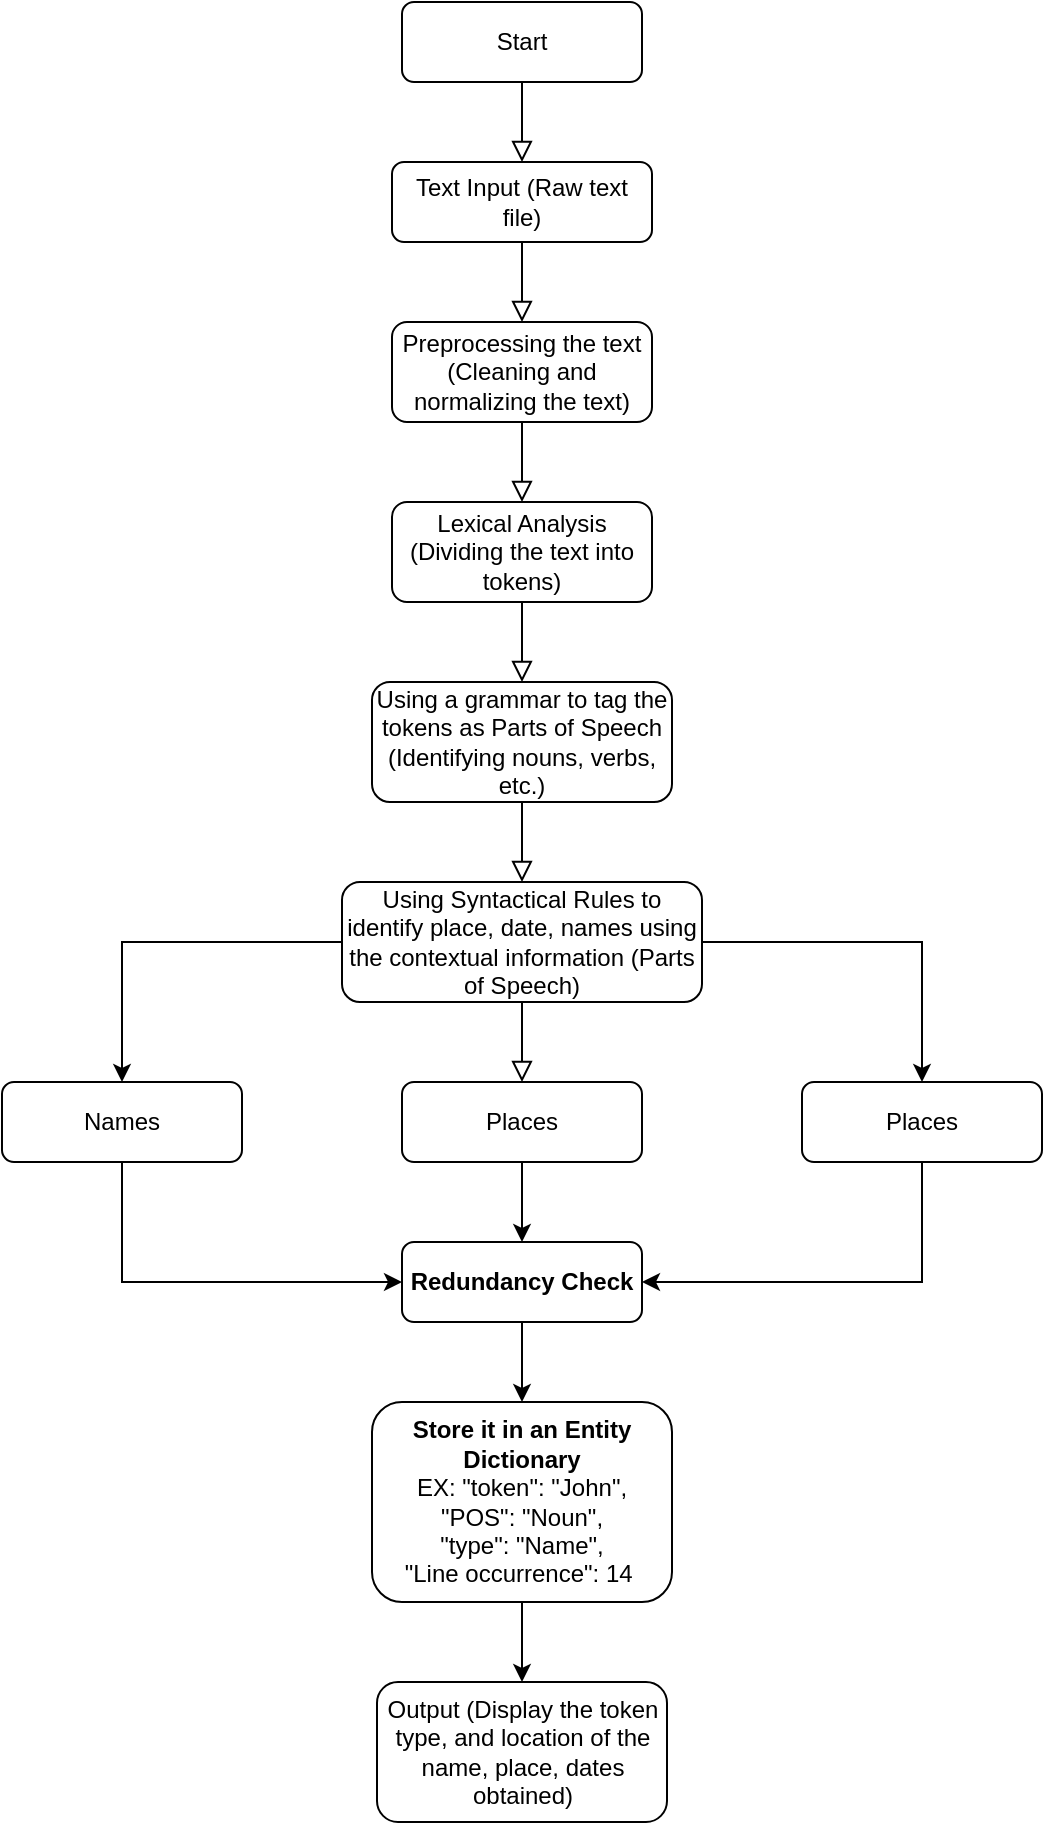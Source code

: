 <mxfile version="24.8.0">
  <diagram id="C5RBs43oDa-KdzZeNtuy" name="Page-1">
    <mxGraphModel dx="1050" dy="557" grid="1" gridSize="10" guides="1" tooltips="1" connect="1" arrows="1" fold="1" page="1" pageScale="1" pageWidth="827" pageHeight="1169" math="0" shadow="0">
      <root>
        <mxCell id="WIyWlLk6GJQsqaUBKTNV-0" />
        <mxCell id="WIyWlLk6GJQsqaUBKTNV-1" parent="WIyWlLk6GJQsqaUBKTNV-0" />
        <mxCell id="WIyWlLk6GJQsqaUBKTNV-2" value="" style="rounded=0;html=1;jettySize=auto;orthogonalLoop=1;fontSize=11;endArrow=block;endFill=0;endSize=8;strokeWidth=1;shadow=0;labelBackgroundColor=none;edgeStyle=orthogonalEdgeStyle;entryX=0.5;entryY=0;entryDx=0;entryDy=0;" parent="WIyWlLk6GJQsqaUBKTNV-1" source="WIyWlLk6GJQsqaUBKTNV-7" target="OjSR363K-jQmyCqPj9jF-2" edge="1">
          <mxGeometry relative="1" as="geometry">
            <mxPoint x="220" y="170" as="targetPoint" />
            <Array as="points" />
          </mxGeometry>
        </mxCell>
        <mxCell id="WIyWlLk6GJQsqaUBKTNV-3" value="Start" style="rounded=1;whiteSpace=wrap;html=1;fontSize=12;glass=0;strokeWidth=1;shadow=0;" parent="WIyWlLk6GJQsqaUBKTNV-1" vertex="1">
          <mxGeometry x="340" width="120" height="40" as="geometry" />
        </mxCell>
        <mxCell id="OjSR363K-jQmyCqPj9jF-27" style="edgeStyle=orthogonalEdgeStyle;rounded=0;orthogonalLoop=1;jettySize=auto;html=1;exitX=0.5;exitY=1;exitDx=0;exitDy=0;entryX=0.5;entryY=0;entryDx=0;entryDy=0;" edge="1" parent="WIyWlLk6GJQsqaUBKTNV-1" source="WIyWlLk6GJQsqaUBKTNV-11" target="OjSR363K-jQmyCqPj9jF-24">
          <mxGeometry relative="1" as="geometry" />
        </mxCell>
        <mxCell id="WIyWlLk6GJQsqaUBKTNV-11" value="Places" style="rounded=1;whiteSpace=wrap;html=1;fontSize=12;glass=0;strokeWidth=1;shadow=0;" parent="WIyWlLk6GJQsqaUBKTNV-1" vertex="1">
          <mxGeometry x="340" y="540" width="120" height="40" as="geometry" />
        </mxCell>
        <mxCell id="WIyWlLk6GJQsqaUBKTNV-12" value="Lexical Analysis (Dividing the text into tokens)" style="rounded=1;whiteSpace=wrap;html=1;fontSize=12;glass=0;strokeWidth=1;shadow=0;" parent="WIyWlLk6GJQsqaUBKTNV-1" vertex="1">
          <mxGeometry x="335" y="250" width="130" height="50" as="geometry" />
        </mxCell>
        <mxCell id="WIyWlLk6GJQsqaUBKTNV-7" value="Text Input (Raw text file)" style="rounded=1;whiteSpace=wrap;html=1;fontSize=12;glass=0;strokeWidth=1;shadow=0;" parent="WIyWlLk6GJQsqaUBKTNV-1" vertex="1">
          <mxGeometry x="335" y="80" width="130" height="40" as="geometry" />
        </mxCell>
        <mxCell id="OjSR363K-jQmyCqPj9jF-1" value="" style="rounded=0;html=1;jettySize=auto;orthogonalLoop=1;fontSize=11;endArrow=block;endFill=0;endSize=8;strokeWidth=1;shadow=0;labelBackgroundColor=none;edgeStyle=orthogonalEdgeStyle;exitX=0.5;exitY=1;exitDx=0;exitDy=0;entryX=0.5;entryY=0;entryDx=0;entryDy=0;" edge="1" parent="WIyWlLk6GJQsqaUBKTNV-1" source="WIyWlLk6GJQsqaUBKTNV-3" target="WIyWlLk6GJQsqaUBKTNV-7">
          <mxGeometry relative="1" as="geometry">
            <mxPoint x="360" y="80" as="sourcePoint" />
            <mxPoint x="240" y="110" as="targetPoint" />
            <Array as="points" />
          </mxGeometry>
        </mxCell>
        <mxCell id="OjSR363K-jQmyCqPj9jF-2" value="Preprocessing the text (Cleaning and normalizing the text)" style="rounded=1;whiteSpace=wrap;html=1;fontSize=12;glass=0;strokeWidth=1;shadow=0;" vertex="1" parent="WIyWlLk6GJQsqaUBKTNV-1">
          <mxGeometry x="335" y="160" width="130" height="50" as="geometry" />
        </mxCell>
        <mxCell id="OjSR363K-jQmyCqPj9jF-3" value="Using a grammar to tag the tokens as Parts of Speech (Identifying nouns, verbs, etc.)" style="rounded=1;whiteSpace=wrap;html=1;fontSize=12;glass=0;strokeWidth=1;shadow=0;" vertex="1" parent="WIyWlLk6GJQsqaUBKTNV-1">
          <mxGeometry x="325" y="340" width="150" height="60" as="geometry" />
        </mxCell>
        <mxCell id="OjSR363K-jQmyCqPj9jF-22" style="edgeStyle=orthogonalEdgeStyle;rounded=0;orthogonalLoop=1;jettySize=auto;html=1;exitX=0;exitY=0.5;exitDx=0;exitDy=0;entryX=0.5;entryY=0;entryDx=0;entryDy=0;" edge="1" parent="WIyWlLk6GJQsqaUBKTNV-1" source="OjSR363K-jQmyCqPj9jF-5" target="OjSR363K-jQmyCqPj9jF-12">
          <mxGeometry relative="1" as="geometry" />
        </mxCell>
        <mxCell id="OjSR363K-jQmyCqPj9jF-23" style="edgeStyle=orthogonalEdgeStyle;rounded=0;orthogonalLoop=1;jettySize=auto;html=1;exitX=1;exitY=0.5;exitDx=0;exitDy=0;entryX=0.5;entryY=0;entryDx=0;entryDy=0;" edge="1" parent="WIyWlLk6GJQsqaUBKTNV-1" source="OjSR363K-jQmyCqPj9jF-5" target="OjSR363K-jQmyCqPj9jF-20">
          <mxGeometry relative="1" as="geometry" />
        </mxCell>
        <mxCell id="OjSR363K-jQmyCqPj9jF-5" value="Using Syntactical Rules to identify place, date, names using the contextual information (Parts of Speech)" style="rounded=1;whiteSpace=wrap;html=1;fontSize=12;glass=0;strokeWidth=1;shadow=0;" vertex="1" parent="WIyWlLk6GJQsqaUBKTNV-1">
          <mxGeometry x="310" y="440" width="180" height="60" as="geometry" />
        </mxCell>
        <mxCell id="OjSR363K-jQmyCqPj9jF-25" style="edgeStyle=orthogonalEdgeStyle;rounded=0;orthogonalLoop=1;jettySize=auto;html=1;exitX=0.5;exitY=1;exitDx=0;exitDy=0;entryX=0;entryY=0.5;entryDx=0;entryDy=0;" edge="1" parent="WIyWlLk6GJQsqaUBKTNV-1" source="OjSR363K-jQmyCqPj9jF-12" target="OjSR363K-jQmyCqPj9jF-24">
          <mxGeometry relative="1" as="geometry" />
        </mxCell>
        <mxCell id="OjSR363K-jQmyCqPj9jF-12" value="Names" style="rounded=1;whiteSpace=wrap;html=1;fontSize=12;glass=0;strokeWidth=1;shadow=0;" vertex="1" parent="WIyWlLk6GJQsqaUBKTNV-1">
          <mxGeometry x="140" y="540" width="120" height="40" as="geometry" />
        </mxCell>
        <mxCell id="OjSR363K-jQmyCqPj9jF-13" value="" style="rounded=0;html=1;jettySize=auto;orthogonalLoop=1;fontSize=11;endArrow=block;endFill=0;endSize=8;strokeWidth=1;shadow=0;labelBackgroundColor=none;edgeStyle=orthogonalEdgeStyle;entryX=0.5;entryY=0;entryDx=0;entryDy=0;exitX=0.5;exitY=1;exitDx=0;exitDy=0;" edge="1" parent="WIyWlLk6GJQsqaUBKTNV-1" source="OjSR363K-jQmyCqPj9jF-2" target="WIyWlLk6GJQsqaUBKTNV-12">
          <mxGeometry relative="1" as="geometry">
            <mxPoint x="210" y="190" as="sourcePoint" />
            <mxPoint x="270" y="190" as="targetPoint" />
            <Array as="points" />
          </mxGeometry>
        </mxCell>
        <mxCell id="OjSR363K-jQmyCqPj9jF-18" value="" style="rounded=0;html=1;jettySize=auto;orthogonalLoop=1;fontSize=11;endArrow=block;endFill=0;endSize=8;strokeWidth=1;shadow=0;labelBackgroundColor=none;edgeStyle=orthogonalEdgeStyle;entryX=0.5;entryY=0;entryDx=0;entryDy=0;exitX=0.5;exitY=1;exitDx=0;exitDy=0;" edge="1" parent="WIyWlLk6GJQsqaUBKTNV-1" source="WIyWlLk6GJQsqaUBKTNV-12" target="OjSR363K-jQmyCqPj9jF-3">
          <mxGeometry relative="1" as="geometry">
            <mxPoint x="399.5" y="310" as="sourcePoint" />
            <mxPoint x="399.5" y="350" as="targetPoint" />
            <Array as="points" />
          </mxGeometry>
        </mxCell>
        <mxCell id="OjSR363K-jQmyCqPj9jF-19" value="" style="rounded=0;html=1;jettySize=auto;orthogonalLoop=1;fontSize=11;endArrow=block;endFill=0;endSize=8;strokeWidth=1;shadow=0;labelBackgroundColor=none;edgeStyle=orthogonalEdgeStyle;entryX=0.5;entryY=0;entryDx=0;entryDy=0;exitX=0.5;exitY=1;exitDx=0;exitDy=0;" edge="1" parent="WIyWlLk6GJQsqaUBKTNV-1" source="OjSR363K-jQmyCqPj9jF-3" target="OjSR363K-jQmyCqPj9jF-5">
          <mxGeometry relative="1" as="geometry">
            <mxPoint x="399.5" y="410" as="sourcePoint" />
            <mxPoint x="399.5" y="450" as="targetPoint" />
            <Array as="points" />
          </mxGeometry>
        </mxCell>
        <mxCell id="OjSR363K-jQmyCqPj9jF-26" style="edgeStyle=orthogonalEdgeStyle;rounded=0;orthogonalLoop=1;jettySize=auto;html=1;exitX=0.5;exitY=1;exitDx=0;exitDy=0;entryX=1;entryY=0.5;entryDx=0;entryDy=0;" edge="1" parent="WIyWlLk6GJQsqaUBKTNV-1" source="OjSR363K-jQmyCqPj9jF-20" target="OjSR363K-jQmyCqPj9jF-24">
          <mxGeometry relative="1" as="geometry" />
        </mxCell>
        <mxCell id="OjSR363K-jQmyCqPj9jF-20" value="Places" style="rounded=1;whiteSpace=wrap;html=1;fontSize=12;glass=0;strokeWidth=1;shadow=0;" vertex="1" parent="WIyWlLk6GJQsqaUBKTNV-1">
          <mxGeometry x="540" y="540" width="120" height="40" as="geometry" />
        </mxCell>
        <mxCell id="OjSR363K-jQmyCqPj9jF-21" value="" style="rounded=0;html=1;jettySize=auto;orthogonalLoop=1;fontSize=11;endArrow=block;endFill=0;endSize=8;strokeWidth=1;shadow=0;labelBackgroundColor=none;edgeStyle=orthogonalEdgeStyle;entryX=0.5;entryY=0;entryDx=0;entryDy=0;exitX=0.5;exitY=1;exitDx=0;exitDy=0;" edge="1" parent="WIyWlLk6GJQsqaUBKTNV-1" source="OjSR363K-jQmyCqPj9jF-5" target="WIyWlLk6GJQsqaUBKTNV-11">
          <mxGeometry relative="1" as="geometry">
            <mxPoint x="410" y="410" as="sourcePoint" />
            <mxPoint x="410" y="450" as="targetPoint" />
            <Array as="points" />
          </mxGeometry>
        </mxCell>
        <mxCell id="OjSR363K-jQmyCqPj9jF-29" style="edgeStyle=orthogonalEdgeStyle;rounded=0;orthogonalLoop=1;jettySize=auto;html=1;exitX=0.5;exitY=1;exitDx=0;exitDy=0;entryX=0.5;entryY=0;entryDx=0;entryDy=0;" edge="1" parent="WIyWlLk6GJQsqaUBKTNV-1" source="OjSR363K-jQmyCqPj9jF-24" target="OjSR363K-jQmyCqPj9jF-28">
          <mxGeometry relative="1" as="geometry" />
        </mxCell>
        <mxCell id="OjSR363K-jQmyCqPj9jF-24" value="&lt;strong&gt;Redundancy Check&lt;/strong&gt;" style="rounded=1;whiteSpace=wrap;html=1;fontSize=12;glass=0;strokeWidth=1;shadow=0;" vertex="1" parent="WIyWlLk6GJQsqaUBKTNV-1">
          <mxGeometry x="340" y="620" width="120" height="40" as="geometry" />
        </mxCell>
        <mxCell id="OjSR363K-jQmyCqPj9jF-31" style="edgeStyle=orthogonalEdgeStyle;rounded=0;orthogonalLoop=1;jettySize=auto;html=1;exitX=0.5;exitY=1;exitDx=0;exitDy=0;entryX=0.5;entryY=0;entryDx=0;entryDy=0;" edge="1" parent="WIyWlLk6GJQsqaUBKTNV-1" source="OjSR363K-jQmyCqPj9jF-28" target="OjSR363K-jQmyCqPj9jF-30">
          <mxGeometry relative="1" as="geometry" />
        </mxCell>
        <mxCell id="OjSR363K-jQmyCqPj9jF-28" value="&lt;strong&gt;Store it in an Entity Dictionary&lt;/strong&gt;&lt;br&gt;&lt;div&gt;&lt;span class=&quot;hljs-string&quot;&gt;EX: &quot;token&quot;&lt;/span&gt;: &lt;span class=&quot;hljs-string&quot;&gt;&quot;John&quot;&lt;/span&gt;,&lt;br&gt;  &lt;span class=&quot;hljs-string&quot;&gt;&quot;POS&quot;&lt;/span&gt;: &lt;span class=&quot;hljs-string&quot;&gt;&quot;Noun&quot;&lt;/span&gt;,&lt;br&gt;  &lt;span class=&quot;hljs-string&quot;&gt;&quot;type&quot;&lt;/span&gt;: &lt;span class=&quot;hljs-string&quot;&gt;&quot;Name&quot;&lt;/span&gt;,&lt;br&gt;  &lt;span class=&quot;hljs-string&quot;&gt;&quot;Line occurrence&quot;&lt;/span&gt;: &lt;span class=&quot;hljs-number&quot;&gt;14&lt;/span&gt;&amp;nbsp;&lt;strong&gt;&lt;br&gt;&lt;/strong&gt;&lt;/div&gt;" style="rounded=1;whiteSpace=wrap;html=1;fontSize=12;glass=0;strokeWidth=1;shadow=0;" vertex="1" parent="WIyWlLk6GJQsqaUBKTNV-1">
          <mxGeometry x="325" y="700" width="150" height="100" as="geometry" />
        </mxCell>
        <mxCell id="OjSR363K-jQmyCqPj9jF-30" value="&lt;div&gt;Output (Display the token type, and location of the name, place, dates obtained)&lt;strong&gt;&lt;br&gt;&lt;/strong&gt;&lt;/div&gt;" style="rounded=1;whiteSpace=wrap;html=1;fontSize=12;glass=0;strokeWidth=1;shadow=0;" vertex="1" parent="WIyWlLk6GJQsqaUBKTNV-1">
          <mxGeometry x="327.5" y="840" width="145" height="70" as="geometry" />
        </mxCell>
      </root>
    </mxGraphModel>
  </diagram>
</mxfile>

